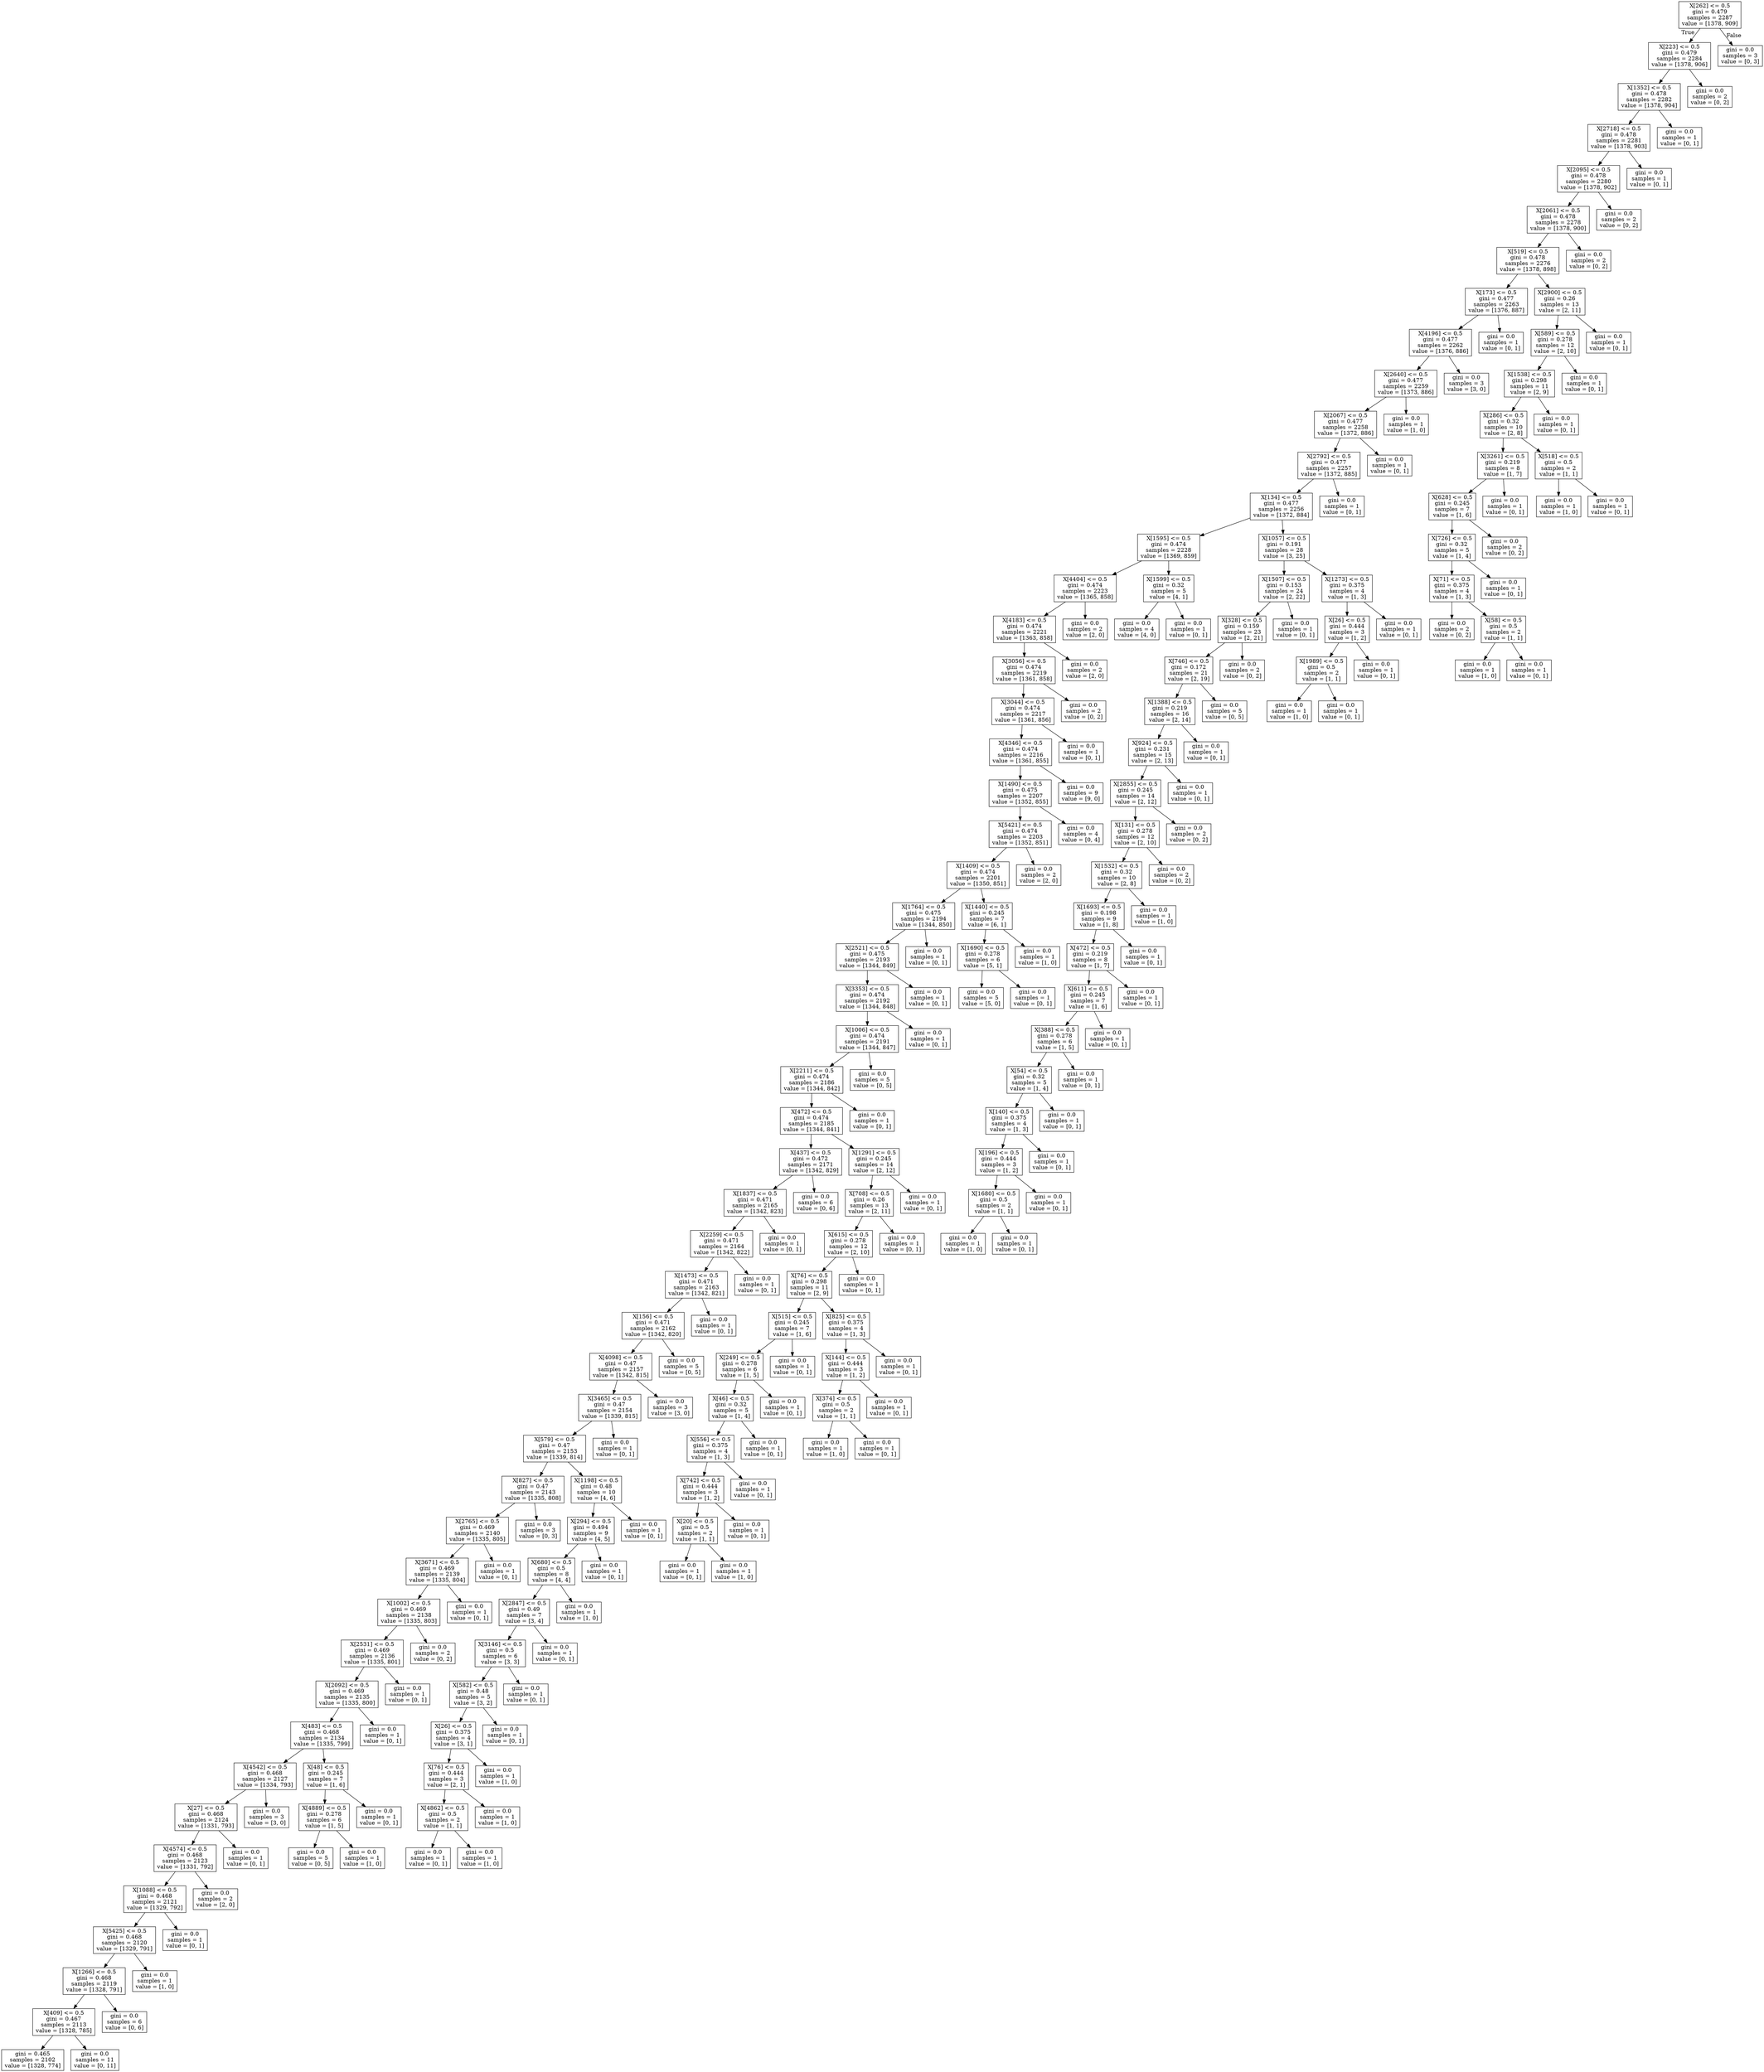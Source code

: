 digraph Tree {
node [shape=box] ;
0 [label="X[262] <= 0.5\ngini = 0.479\nsamples = 2287\nvalue = [1378, 909]"] ;
1 [label="X[223] <= 0.5\ngini = 0.479\nsamples = 2284\nvalue = [1378, 906]"] ;
0 -> 1 [labeldistance=2.5, labelangle=45, headlabel="True"] ;
2 [label="X[1352] <= 0.5\ngini = 0.478\nsamples = 2282\nvalue = [1378, 904]"] ;
1 -> 2 ;
3 [label="X[2718] <= 0.5\ngini = 0.478\nsamples = 2281\nvalue = [1378, 903]"] ;
2 -> 3 ;
4 [label="X[2095] <= 0.5\ngini = 0.478\nsamples = 2280\nvalue = [1378, 902]"] ;
3 -> 4 ;
5 [label="X[2061] <= 0.5\ngini = 0.478\nsamples = 2278\nvalue = [1378, 900]"] ;
4 -> 5 ;
6 [label="X[519] <= 0.5\ngini = 0.478\nsamples = 2276\nvalue = [1378, 898]"] ;
5 -> 6 ;
7 [label="X[173] <= 0.5\ngini = 0.477\nsamples = 2263\nvalue = [1376, 887]"] ;
6 -> 7 ;
8 [label="X[4196] <= 0.5\ngini = 0.477\nsamples = 2262\nvalue = [1376, 886]"] ;
7 -> 8 ;
9 [label="X[2640] <= 0.5\ngini = 0.477\nsamples = 2259\nvalue = [1373, 886]"] ;
8 -> 9 ;
10 [label="X[2067] <= 0.5\ngini = 0.477\nsamples = 2258\nvalue = [1372, 886]"] ;
9 -> 10 ;
11 [label="X[2792] <= 0.5\ngini = 0.477\nsamples = 2257\nvalue = [1372, 885]"] ;
10 -> 11 ;
12 [label="X[134] <= 0.5\ngini = 0.477\nsamples = 2256\nvalue = [1372, 884]"] ;
11 -> 12 ;
13 [label="X[1595] <= 0.5\ngini = 0.474\nsamples = 2228\nvalue = [1369, 859]"] ;
12 -> 13 ;
14 [label="X[4404] <= 0.5\ngini = 0.474\nsamples = 2223\nvalue = [1365, 858]"] ;
13 -> 14 ;
15 [label="X[4183] <= 0.5\ngini = 0.474\nsamples = 2221\nvalue = [1363, 858]"] ;
14 -> 15 ;
16 [label="X[3056] <= 0.5\ngini = 0.474\nsamples = 2219\nvalue = [1361, 858]"] ;
15 -> 16 ;
17 [label="X[3044] <= 0.5\ngini = 0.474\nsamples = 2217\nvalue = [1361, 856]"] ;
16 -> 17 ;
18 [label="X[4346] <= 0.5\ngini = 0.474\nsamples = 2216\nvalue = [1361, 855]"] ;
17 -> 18 ;
19 [label="X[1490] <= 0.5\ngini = 0.475\nsamples = 2207\nvalue = [1352, 855]"] ;
18 -> 19 ;
20 [label="X[5421] <= 0.5\ngini = 0.474\nsamples = 2203\nvalue = [1352, 851]"] ;
19 -> 20 ;
21 [label="X[1409] <= 0.5\ngini = 0.474\nsamples = 2201\nvalue = [1350, 851]"] ;
20 -> 21 ;
22 [label="X[1764] <= 0.5\ngini = 0.475\nsamples = 2194\nvalue = [1344, 850]"] ;
21 -> 22 ;
23 [label="X[2521] <= 0.5\ngini = 0.475\nsamples = 2193\nvalue = [1344, 849]"] ;
22 -> 23 ;
24 [label="X[3353] <= 0.5\ngini = 0.474\nsamples = 2192\nvalue = [1344, 848]"] ;
23 -> 24 ;
25 [label="X[1006] <= 0.5\ngini = 0.474\nsamples = 2191\nvalue = [1344, 847]"] ;
24 -> 25 ;
26 [label="X[2211] <= 0.5\ngini = 0.474\nsamples = 2186\nvalue = [1344, 842]"] ;
25 -> 26 ;
27 [label="X[472] <= 0.5\ngini = 0.474\nsamples = 2185\nvalue = [1344, 841]"] ;
26 -> 27 ;
28 [label="X[437] <= 0.5\ngini = 0.472\nsamples = 2171\nvalue = [1342, 829]"] ;
27 -> 28 ;
29 [label="X[1837] <= 0.5\ngini = 0.471\nsamples = 2165\nvalue = [1342, 823]"] ;
28 -> 29 ;
30 [label="X[2259] <= 0.5\ngini = 0.471\nsamples = 2164\nvalue = [1342, 822]"] ;
29 -> 30 ;
31 [label="X[1473] <= 0.5\ngini = 0.471\nsamples = 2163\nvalue = [1342, 821]"] ;
30 -> 31 ;
32 [label="X[156] <= 0.5\ngini = 0.471\nsamples = 2162\nvalue = [1342, 820]"] ;
31 -> 32 ;
33 [label="X[4098] <= 0.5\ngini = 0.47\nsamples = 2157\nvalue = [1342, 815]"] ;
32 -> 33 ;
34 [label="X[3465] <= 0.5\ngini = 0.47\nsamples = 2154\nvalue = [1339, 815]"] ;
33 -> 34 ;
35 [label="X[579] <= 0.5\ngini = 0.47\nsamples = 2153\nvalue = [1339, 814]"] ;
34 -> 35 ;
36 [label="X[827] <= 0.5\ngini = 0.47\nsamples = 2143\nvalue = [1335, 808]"] ;
35 -> 36 ;
37 [label="X[2765] <= 0.5\ngini = 0.469\nsamples = 2140\nvalue = [1335, 805]"] ;
36 -> 37 ;
38 [label="X[3671] <= 0.5\ngini = 0.469\nsamples = 2139\nvalue = [1335, 804]"] ;
37 -> 38 ;
39 [label="X[1002] <= 0.5\ngini = 0.469\nsamples = 2138\nvalue = [1335, 803]"] ;
38 -> 39 ;
40 [label="X[2531] <= 0.5\ngini = 0.469\nsamples = 2136\nvalue = [1335, 801]"] ;
39 -> 40 ;
41 [label="X[2092] <= 0.5\ngini = 0.469\nsamples = 2135\nvalue = [1335, 800]"] ;
40 -> 41 ;
42 [label="X[483] <= 0.5\ngini = 0.468\nsamples = 2134\nvalue = [1335, 799]"] ;
41 -> 42 ;
43 [label="X[4542] <= 0.5\ngini = 0.468\nsamples = 2127\nvalue = [1334, 793]"] ;
42 -> 43 ;
44 [label="X[27] <= 0.5\ngini = 0.468\nsamples = 2124\nvalue = [1331, 793]"] ;
43 -> 44 ;
45 [label="X[4574] <= 0.5\ngini = 0.468\nsamples = 2123\nvalue = [1331, 792]"] ;
44 -> 45 ;
46 [label="X[1088] <= 0.5\ngini = 0.468\nsamples = 2121\nvalue = [1329, 792]"] ;
45 -> 46 ;
47 [label="X[5425] <= 0.5\ngini = 0.468\nsamples = 2120\nvalue = [1329, 791]"] ;
46 -> 47 ;
48 [label="X[1266] <= 0.5\ngini = 0.468\nsamples = 2119\nvalue = [1328, 791]"] ;
47 -> 48 ;
49 [label="X[409] <= 0.5\ngini = 0.467\nsamples = 2113\nvalue = [1328, 785]"] ;
48 -> 49 ;
50 [label="gini = 0.465\nsamples = 2102\nvalue = [1328, 774]"] ;
49 -> 50 ;
51 [label="gini = 0.0\nsamples = 11\nvalue = [0, 11]"] ;
49 -> 51 ;
52 [label="gini = 0.0\nsamples = 6\nvalue = [0, 6]"] ;
48 -> 52 ;
53 [label="gini = 0.0\nsamples = 1\nvalue = [1, 0]"] ;
47 -> 53 ;
54 [label="gini = 0.0\nsamples = 1\nvalue = [0, 1]"] ;
46 -> 54 ;
55 [label="gini = 0.0\nsamples = 2\nvalue = [2, 0]"] ;
45 -> 55 ;
56 [label="gini = 0.0\nsamples = 1\nvalue = [0, 1]"] ;
44 -> 56 ;
57 [label="gini = 0.0\nsamples = 3\nvalue = [3, 0]"] ;
43 -> 57 ;
58 [label="X[48] <= 0.5\ngini = 0.245\nsamples = 7\nvalue = [1, 6]"] ;
42 -> 58 ;
59 [label="X[4889] <= 0.5\ngini = 0.278\nsamples = 6\nvalue = [1, 5]"] ;
58 -> 59 ;
60 [label="gini = 0.0\nsamples = 5\nvalue = [0, 5]"] ;
59 -> 60 ;
61 [label="gini = 0.0\nsamples = 1\nvalue = [1, 0]"] ;
59 -> 61 ;
62 [label="gini = 0.0\nsamples = 1\nvalue = [0, 1]"] ;
58 -> 62 ;
63 [label="gini = 0.0\nsamples = 1\nvalue = [0, 1]"] ;
41 -> 63 ;
64 [label="gini = 0.0\nsamples = 1\nvalue = [0, 1]"] ;
40 -> 64 ;
65 [label="gini = 0.0\nsamples = 2\nvalue = [0, 2]"] ;
39 -> 65 ;
66 [label="gini = 0.0\nsamples = 1\nvalue = [0, 1]"] ;
38 -> 66 ;
67 [label="gini = 0.0\nsamples = 1\nvalue = [0, 1]"] ;
37 -> 67 ;
68 [label="gini = 0.0\nsamples = 3\nvalue = [0, 3]"] ;
36 -> 68 ;
69 [label="X[1198] <= 0.5\ngini = 0.48\nsamples = 10\nvalue = [4, 6]"] ;
35 -> 69 ;
70 [label="X[294] <= 0.5\ngini = 0.494\nsamples = 9\nvalue = [4, 5]"] ;
69 -> 70 ;
71 [label="X[680] <= 0.5\ngini = 0.5\nsamples = 8\nvalue = [4, 4]"] ;
70 -> 71 ;
72 [label="X[2847] <= 0.5\ngini = 0.49\nsamples = 7\nvalue = [3, 4]"] ;
71 -> 72 ;
73 [label="X[3146] <= 0.5\ngini = 0.5\nsamples = 6\nvalue = [3, 3]"] ;
72 -> 73 ;
74 [label="X[582] <= 0.5\ngini = 0.48\nsamples = 5\nvalue = [3, 2]"] ;
73 -> 74 ;
75 [label="X[26] <= 0.5\ngini = 0.375\nsamples = 4\nvalue = [3, 1]"] ;
74 -> 75 ;
76 [label="X[76] <= 0.5\ngini = 0.444\nsamples = 3\nvalue = [2, 1]"] ;
75 -> 76 ;
77 [label="X[4862] <= 0.5\ngini = 0.5\nsamples = 2\nvalue = [1, 1]"] ;
76 -> 77 ;
78 [label="gini = 0.0\nsamples = 1\nvalue = [0, 1]"] ;
77 -> 78 ;
79 [label="gini = 0.0\nsamples = 1\nvalue = [1, 0]"] ;
77 -> 79 ;
80 [label="gini = 0.0\nsamples = 1\nvalue = [1, 0]"] ;
76 -> 80 ;
81 [label="gini = 0.0\nsamples = 1\nvalue = [1, 0]"] ;
75 -> 81 ;
82 [label="gini = 0.0\nsamples = 1\nvalue = [0, 1]"] ;
74 -> 82 ;
83 [label="gini = 0.0\nsamples = 1\nvalue = [0, 1]"] ;
73 -> 83 ;
84 [label="gini = 0.0\nsamples = 1\nvalue = [0, 1]"] ;
72 -> 84 ;
85 [label="gini = 0.0\nsamples = 1\nvalue = [1, 0]"] ;
71 -> 85 ;
86 [label="gini = 0.0\nsamples = 1\nvalue = [0, 1]"] ;
70 -> 86 ;
87 [label="gini = 0.0\nsamples = 1\nvalue = [0, 1]"] ;
69 -> 87 ;
88 [label="gini = 0.0\nsamples = 1\nvalue = [0, 1]"] ;
34 -> 88 ;
89 [label="gini = 0.0\nsamples = 3\nvalue = [3, 0]"] ;
33 -> 89 ;
90 [label="gini = 0.0\nsamples = 5\nvalue = [0, 5]"] ;
32 -> 90 ;
91 [label="gini = 0.0\nsamples = 1\nvalue = [0, 1]"] ;
31 -> 91 ;
92 [label="gini = 0.0\nsamples = 1\nvalue = [0, 1]"] ;
30 -> 92 ;
93 [label="gini = 0.0\nsamples = 1\nvalue = [0, 1]"] ;
29 -> 93 ;
94 [label="gini = 0.0\nsamples = 6\nvalue = [0, 6]"] ;
28 -> 94 ;
95 [label="X[1291] <= 0.5\ngini = 0.245\nsamples = 14\nvalue = [2, 12]"] ;
27 -> 95 ;
96 [label="X[708] <= 0.5\ngini = 0.26\nsamples = 13\nvalue = [2, 11]"] ;
95 -> 96 ;
97 [label="X[615] <= 0.5\ngini = 0.278\nsamples = 12\nvalue = [2, 10]"] ;
96 -> 97 ;
98 [label="X[76] <= 0.5\ngini = 0.298\nsamples = 11\nvalue = [2, 9]"] ;
97 -> 98 ;
99 [label="X[515] <= 0.5\ngini = 0.245\nsamples = 7\nvalue = [1, 6]"] ;
98 -> 99 ;
100 [label="X[249] <= 0.5\ngini = 0.278\nsamples = 6\nvalue = [1, 5]"] ;
99 -> 100 ;
101 [label="X[46] <= 0.5\ngini = 0.32\nsamples = 5\nvalue = [1, 4]"] ;
100 -> 101 ;
102 [label="X[556] <= 0.5\ngini = 0.375\nsamples = 4\nvalue = [1, 3]"] ;
101 -> 102 ;
103 [label="X[742] <= 0.5\ngini = 0.444\nsamples = 3\nvalue = [1, 2]"] ;
102 -> 103 ;
104 [label="X[20] <= 0.5\ngini = 0.5\nsamples = 2\nvalue = [1, 1]"] ;
103 -> 104 ;
105 [label="gini = 0.0\nsamples = 1\nvalue = [0, 1]"] ;
104 -> 105 ;
106 [label="gini = 0.0\nsamples = 1\nvalue = [1, 0]"] ;
104 -> 106 ;
107 [label="gini = 0.0\nsamples = 1\nvalue = [0, 1]"] ;
103 -> 107 ;
108 [label="gini = 0.0\nsamples = 1\nvalue = [0, 1]"] ;
102 -> 108 ;
109 [label="gini = 0.0\nsamples = 1\nvalue = [0, 1]"] ;
101 -> 109 ;
110 [label="gini = 0.0\nsamples = 1\nvalue = [0, 1]"] ;
100 -> 110 ;
111 [label="gini = 0.0\nsamples = 1\nvalue = [0, 1]"] ;
99 -> 111 ;
112 [label="X[825] <= 0.5\ngini = 0.375\nsamples = 4\nvalue = [1, 3]"] ;
98 -> 112 ;
113 [label="X[144] <= 0.5\ngini = 0.444\nsamples = 3\nvalue = [1, 2]"] ;
112 -> 113 ;
114 [label="X[374] <= 0.5\ngini = 0.5\nsamples = 2\nvalue = [1, 1]"] ;
113 -> 114 ;
115 [label="gini = 0.0\nsamples = 1\nvalue = [1, 0]"] ;
114 -> 115 ;
116 [label="gini = 0.0\nsamples = 1\nvalue = [0, 1]"] ;
114 -> 116 ;
117 [label="gini = 0.0\nsamples = 1\nvalue = [0, 1]"] ;
113 -> 117 ;
118 [label="gini = 0.0\nsamples = 1\nvalue = [0, 1]"] ;
112 -> 118 ;
119 [label="gini = 0.0\nsamples = 1\nvalue = [0, 1]"] ;
97 -> 119 ;
120 [label="gini = 0.0\nsamples = 1\nvalue = [0, 1]"] ;
96 -> 120 ;
121 [label="gini = 0.0\nsamples = 1\nvalue = [0, 1]"] ;
95 -> 121 ;
122 [label="gini = 0.0\nsamples = 1\nvalue = [0, 1]"] ;
26 -> 122 ;
123 [label="gini = 0.0\nsamples = 5\nvalue = [0, 5]"] ;
25 -> 123 ;
124 [label="gini = 0.0\nsamples = 1\nvalue = [0, 1]"] ;
24 -> 124 ;
125 [label="gini = 0.0\nsamples = 1\nvalue = [0, 1]"] ;
23 -> 125 ;
126 [label="gini = 0.0\nsamples = 1\nvalue = [0, 1]"] ;
22 -> 126 ;
127 [label="X[1440] <= 0.5\ngini = 0.245\nsamples = 7\nvalue = [6, 1]"] ;
21 -> 127 ;
128 [label="X[1690] <= 0.5\ngini = 0.278\nsamples = 6\nvalue = [5, 1]"] ;
127 -> 128 ;
129 [label="gini = 0.0\nsamples = 5\nvalue = [5, 0]"] ;
128 -> 129 ;
130 [label="gini = 0.0\nsamples = 1\nvalue = [0, 1]"] ;
128 -> 130 ;
131 [label="gini = 0.0\nsamples = 1\nvalue = [1, 0]"] ;
127 -> 131 ;
132 [label="gini = 0.0\nsamples = 2\nvalue = [2, 0]"] ;
20 -> 132 ;
133 [label="gini = 0.0\nsamples = 4\nvalue = [0, 4]"] ;
19 -> 133 ;
134 [label="gini = 0.0\nsamples = 9\nvalue = [9, 0]"] ;
18 -> 134 ;
135 [label="gini = 0.0\nsamples = 1\nvalue = [0, 1]"] ;
17 -> 135 ;
136 [label="gini = 0.0\nsamples = 2\nvalue = [0, 2]"] ;
16 -> 136 ;
137 [label="gini = 0.0\nsamples = 2\nvalue = [2, 0]"] ;
15 -> 137 ;
138 [label="gini = 0.0\nsamples = 2\nvalue = [2, 0]"] ;
14 -> 138 ;
139 [label="X[1599] <= 0.5\ngini = 0.32\nsamples = 5\nvalue = [4, 1]"] ;
13 -> 139 ;
140 [label="gini = 0.0\nsamples = 4\nvalue = [4, 0]"] ;
139 -> 140 ;
141 [label="gini = 0.0\nsamples = 1\nvalue = [0, 1]"] ;
139 -> 141 ;
142 [label="X[1057] <= 0.5\ngini = 0.191\nsamples = 28\nvalue = [3, 25]"] ;
12 -> 142 ;
143 [label="X[1507] <= 0.5\ngini = 0.153\nsamples = 24\nvalue = [2, 22]"] ;
142 -> 143 ;
144 [label="X[328] <= 0.5\ngini = 0.159\nsamples = 23\nvalue = [2, 21]"] ;
143 -> 144 ;
145 [label="X[746] <= 0.5\ngini = 0.172\nsamples = 21\nvalue = [2, 19]"] ;
144 -> 145 ;
146 [label="X[1388] <= 0.5\ngini = 0.219\nsamples = 16\nvalue = [2, 14]"] ;
145 -> 146 ;
147 [label="X[924] <= 0.5\ngini = 0.231\nsamples = 15\nvalue = [2, 13]"] ;
146 -> 147 ;
148 [label="X[2855] <= 0.5\ngini = 0.245\nsamples = 14\nvalue = [2, 12]"] ;
147 -> 148 ;
149 [label="X[131] <= 0.5\ngini = 0.278\nsamples = 12\nvalue = [2, 10]"] ;
148 -> 149 ;
150 [label="X[1532] <= 0.5\ngini = 0.32\nsamples = 10\nvalue = [2, 8]"] ;
149 -> 150 ;
151 [label="X[1693] <= 0.5\ngini = 0.198\nsamples = 9\nvalue = [1, 8]"] ;
150 -> 151 ;
152 [label="X[472] <= 0.5\ngini = 0.219\nsamples = 8\nvalue = [1, 7]"] ;
151 -> 152 ;
153 [label="X[611] <= 0.5\ngini = 0.245\nsamples = 7\nvalue = [1, 6]"] ;
152 -> 153 ;
154 [label="X[388] <= 0.5\ngini = 0.278\nsamples = 6\nvalue = [1, 5]"] ;
153 -> 154 ;
155 [label="X[54] <= 0.5\ngini = 0.32\nsamples = 5\nvalue = [1, 4]"] ;
154 -> 155 ;
156 [label="X[140] <= 0.5\ngini = 0.375\nsamples = 4\nvalue = [1, 3]"] ;
155 -> 156 ;
157 [label="X[196] <= 0.5\ngini = 0.444\nsamples = 3\nvalue = [1, 2]"] ;
156 -> 157 ;
158 [label="X[1680] <= 0.5\ngini = 0.5\nsamples = 2\nvalue = [1, 1]"] ;
157 -> 158 ;
159 [label="gini = 0.0\nsamples = 1\nvalue = [1, 0]"] ;
158 -> 159 ;
160 [label="gini = 0.0\nsamples = 1\nvalue = [0, 1]"] ;
158 -> 160 ;
161 [label="gini = 0.0\nsamples = 1\nvalue = [0, 1]"] ;
157 -> 161 ;
162 [label="gini = 0.0\nsamples = 1\nvalue = [0, 1]"] ;
156 -> 162 ;
163 [label="gini = 0.0\nsamples = 1\nvalue = [0, 1]"] ;
155 -> 163 ;
164 [label="gini = 0.0\nsamples = 1\nvalue = [0, 1]"] ;
154 -> 164 ;
165 [label="gini = 0.0\nsamples = 1\nvalue = [0, 1]"] ;
153 -> 165 ;
166 [label="gini = 0.0\nsamples = 1\nvalue = [0, 1]"] ;
152 -> 166 ;
167 [label="gini = 0.0\nsamples = 1\nvalue = [0, 1]"] ;
151 -> 167 ;
168 [label="gini = 0.0\nsamples = 1\nvalue = [1, 0]"] ;
150 -> 168 ;
169 [label="gini = 0.0\nsamples = 2\nvalue = [0, 2]"] ;
149 -> 169 ;
170 [label="gini = 0.0\nsamples = 2\nvalue = [0, 2]"] ;
148 -> 170 ;
171 [label="gini = 0.0\nsamples = 1\nvalue = [0, 1]"] ;
147 -> 171 ;
172 [label="gini = 0.0\nsamples = 1\nvalue = [0, 1]"] ;
146 -> 172 ;
173 [label="gini = 0.0\nsamples = 5\nvalue = [0, 5]"] ;
145 -> 173 ;
174 [label="gini = 0.0\nsamples = 2\nvalue = [0, 2]"] ;
144 -> 174 ;
175 [label="gini = 0.0\nsamples = 1\nvalue = [0, 1]"] ;
143 -> 175 ;
176 [label="X[1273] <= 0.5\ngini = 0.375\nsamples = 4\nvalue = [1, 3]"] ;
142 -> 176 ;
177 [label="X[26] <= 0.5\ngini = 0.444\nsamples = 3\nvalue = [1, 2]"] ;
176 -> 177 ;
178 [label="X[1989] <= 0.5\ngini = 0.5\nsamples = 2\nvalue = [1, 1]"] ;
177 -> 178 ;
179 [label="gini = 0.0\nsamples = 1\nvalue = [1, 0]"] ;
178 -> 179 ;
180 [label="gini = 0.0\nsamples = 1\nvalue = [0, 1]"] ;
178 -> 180 ;
181 [label="gini = 0.0\nsamples = 1\nvalue = [0, 1]"] ;
177 -> 181 ;
182 [label="gini = 0.0\nsamples = 1\nvalue = [0, 1]"] ;
176 -> 182 ;
183 [label="gini = 0.0\nsamples = 1\nvalue = [0, 1]"] ;
11 -> 183 ;
184 [label="gini = 0.0\nsamples = 1\nvalue = [0, 1]"] ;
10 -> 184 ;
185 [label="gini = 0.0\nsamples = 1\nvalue = [1, 0]"] ;
9 -> 185 ;
186 [label="gini = 0.0\nsamples = 3\nvalue = [3, 0]"] ;
8 -> 186 ;
187 [label="gini = 0.0\nsamples = 1\nvalue = [0, 1]"] ;
7 -> 187 ;
188 [label="X[2900] <= 0.5\ngini = 0.26\nsamples = 13\nvalue = [2, 11]"] ;
6 -> 188 ;
189 [label="X[589] <= 0.5\ngini = 0.278\nsamples = 12\nvalue = [2, 10]"] ;
188 -> 189 ;
190 [label="X[1538] <= 0.5\ngini = 0.298\nsamples = 11\nvalue = [2, 9]"] ;
189 -> 190 ;
191 [label="X[286] <= 0.5\ngini = 0.32\nsamples = 10\nvalue = [2, 8]"] ;
190 -> 191 ;
192 [label="X[3261] <= 0.5\ngini = 0.219\nsamples = 8\nvalue = [1, 7]"] ;
191 -> 192 ;
193 [label="X[628] <= 0.5\ngini = 0.245\nsamples = 7\nvalue = [1, 6]"] ;
192 -> 193 ;
194 [label="X[726] <= 0.5\ngini = 0.32\nsamples = 5\nvalue = [1, 4]"] ;
193 -> 194 ;
195 [label="X[71] <= 0.5\ngini = 0.375\nsamples = 4\nvalue = [1, 3]"] ;
194 -> 195 ;
196 [label="gini = 0.0\nsamples = 2\nvalue = [0, 2]"] ;
195 -> 196 ;
197 [label="X[58] <= 0.5\ngini = 0.5\nsamples = 2\nvalue = [1, 1]"] ;
195 -> 197 ;
198 [label="gini = 0.0\nsamples = 1\nvalue = [1, 0]"] ;
197 -> 198 ;
199 [label="gini = 0.0\nsamples = 1\nvalue = [0, 1]"] ;
197 -> 199 ;
200 [label="gini = 0.0\nsamples = 1\nvalue = [0, 1]"] ;
194 -> 200 ;
201 [label="gini = 0.0\nsamples = 2\nvalue = [0, 2]"] ;
193 -> 201 ;
202 [label="gini = 0.0\nsamples = 1\nvalue = [0, 1]"] ;
192 -> 202 ;
203 [label="X[518] <= 0.5\ngini = 0.5\nsamples = 2\nvalue = [1, 1]"] ;
191 -> 203 ;
204 [label="gini = 0.0\nsamples = 1\nvalue = [1, 0]"] ;
203 -> 204 ;
205 [label="gini = 0.0\nsamples = 1\nvalue = [0, 1]"] ;
203 -> 205 ;
206 [label="gini = 0.0\nsamples = 1\nvalue = [0, 1]"] ;
190 -> 206 ;
207 [label="gini = 0.0\nsamples = 1\nvalue = [0, 1]"] ;
189 -> 207 ;
208 [label="gini = 0.0\nsamples = 1\nvalue = [0, 1]"] ;
188 -> 208 ;
209 [label="gini = 0.0\nsamples = 2\nvalue = [0, 2]"] ;
5 -> 209 ;
210 [label="gini = 0.0\nsamples = 2\nvalue = [0, 2]"] ;
4 -> 210 ;
211 [label="gini = 0.0\nsamples = 1\nvalue = [0, 1]"] ;
3 -> 211 ;
212 [label="gini = 0.0\nsamples = 1\nvalue = [0, 1]"] ;
2 -> 212 ;
213 [label="gini = 0.0\nsamples = 2\nvalue = [0, 2]"] ;
1 -> 213 ;
214 [label="gini = 0.0\nsamples = 3\nvalue = [0, 3]"] ;
0 -> 214 [labeldistance=2.5, labelangle=-45, headlabel="False"] ;
}
